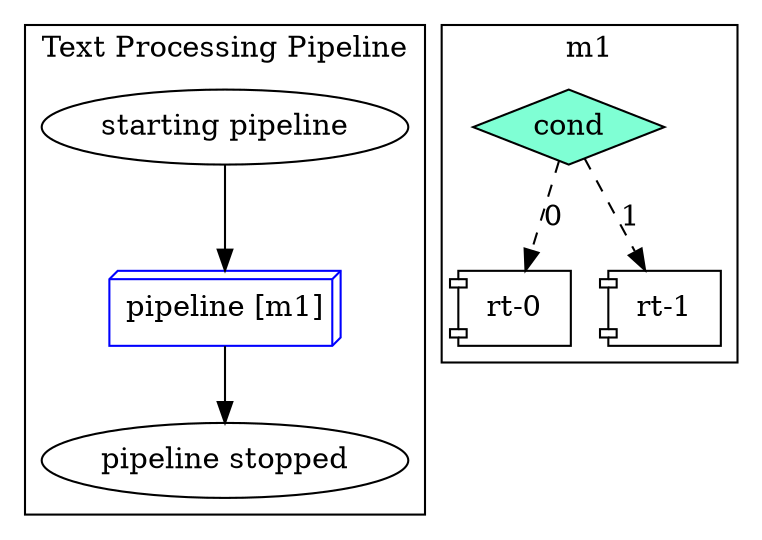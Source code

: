 digraph Taskflow {
subgraph cluster_p0x7ffd7418c200 {
label="Text Processing Pipeline";
p0x7bc4000142e8[label="starting pipeline" ];
p0x7bc4000142e8 -> p0x7bc4000143d0;
p0x7bc4000143d0[shape=box3d, color=blue, label="pipeline [m1]"];
p0x7bc4000143d0->p0x7bc4000144b8;
p0x7bc4000144b8[label="pipeline stopped" ];
}
subgraph cluster_p0x7ffd7418c110 {
label="m1";
p0x7bc400014030[label="cond" shape=diamond color=black fillcolor=aquamarine style=filled];
p0x7bc400014030 -> p0x7bc400014118 [style=dashed label="0"];
p0x7bc400014030 -> p0x7bc400014200 [style=dashed label="1"];
p0x7bc400014118[label="rt-0" shape=component];
p0x7bc400014200[label="rt-1" shape=component];
}
}

